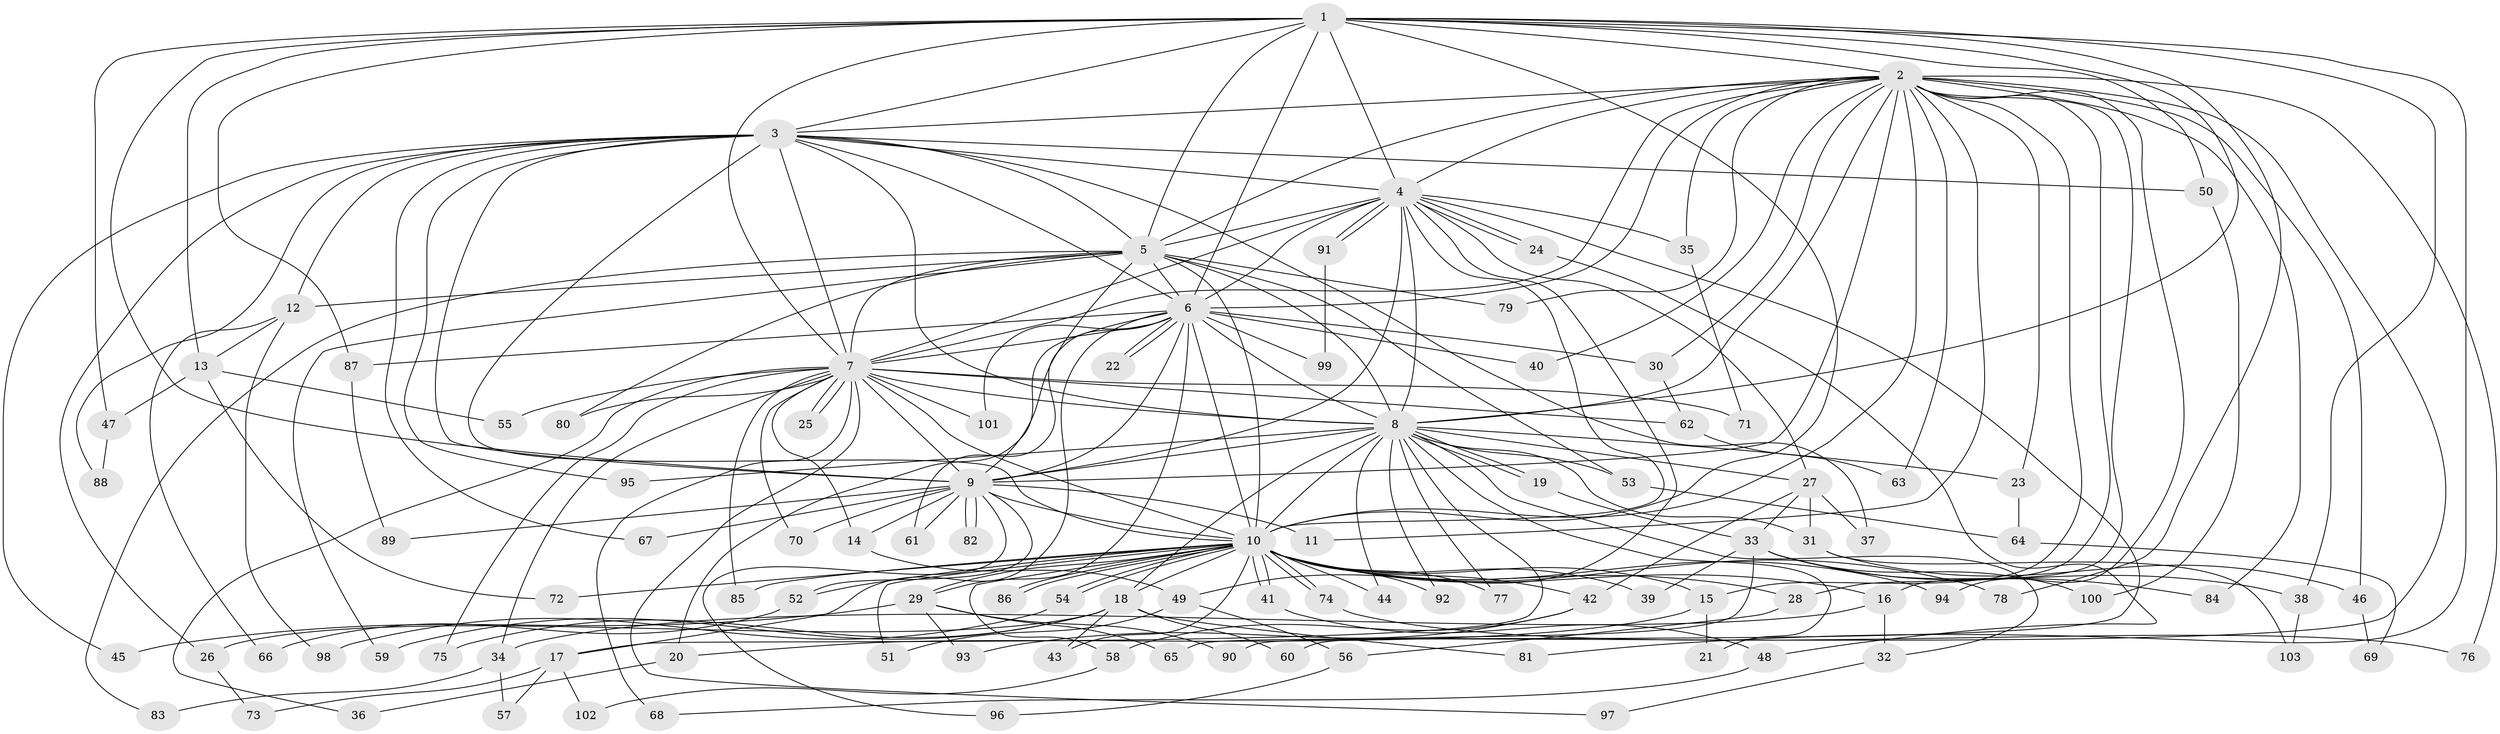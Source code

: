 // coarse degree distribution, {15: 0.01282051282051282, 22: 0.01282051282051282, 30: 0.01282051282051282, 16: 0.01282051282051282, 13: 0.01282051282051282, 17: 0.02564102564102564, 21: 0.01282051282051282, 34: 0.01282051282051282, 7: 0.038461538461538464, 5: 0.038461538461538464, 4: 0.038461538461538464, 8: 0.01282051282051282, 3: 0.2564102564102564, 2: 0.47435897435897434, 1: 0.01282051282051282, 6: 0.01282051282051282}
// Generated by graph-tools (version 1.1) at 2025/51/02/27/25 19:51:50]
// undirected, 103 vertices, 231 edges
graph export_dot {
graph [start="1"]
  node [color=gray90,style=filled];
  1;
  2;
  3;
  4;
  5;
  6;
  7;
  8;
  9;
  10;
  11;
  12;
  13;
  14;
  15;
  16;
  17;
  18;
  19;
  20;
  21;
  22;
  23;
  24;
  25;
  26;
  27;
  28;
  29;
  30;
  31;
  32;
  33;
  34;
  35;
  36;
  37;
  38;
  39;
  40;
  41;
  42;
  43;
  44;
  45;
  46;
  47;
  48;
  49;
  50;
  51;
  52;
  53;
  54;
  55;
  56;
  57;
  58;
  59;
  60;
  61;
  62;
  63;
  64;
  65;
  66;
  67;
  68;
  69;
  70;
  71;
  72;
  73;
  74;
  75;
  76;
  77;
  78;
  79;
  80;
  81;
  82;
  83;
  84;
  85;
  86;
  87;
  88;
  89;
  90;
  91;
  92;
  93;
  94;
  95;
  96;
  97;
  98;
  99;
  100;
  101;
  102;
  103;
  1 -- 2;
  1 -- 3;
  1 -- 4;
  1 -- 5;
  1 -- 6;
  1 -- 7;
  1 -- 8;
  1 -- 9;
  1 -- 10;
  1 -- 13;
  1 -- 38;
  1 -- 47;
  1 -- 50;
  1 -- 78;
  1 -- 81;
  1 -- 87;
  2 -- 3;
  2 -- 4;
  2 -- 5;
  2 -- 6;
  2 -- 7;
  2 -- 8;
  2 -- 9;
  2 -- 10;
  2 -- 11;
  2 -- 15;
  2 -- 16;
  2 -- 23;
  2 -- 28;
  2 -- 30;
  2 -- 35;
  2 -- 40;
  2 -- 46;
  2 -- 63;
  2 -- 76;
  2 -- 79;
  2 -- 84;
  2 -- 90;
  2 -- 94;
  3 -- 4;
  3 -- 5;
  3 -- 6;
  3 -- 7;
  3 -- 8;
  3 -- 9;
  3 -- 10;
  3 -- 12;
  3 -- 26;
  3 -- 37;
  3 -- 45;
  3 -- 50;
  3 -- 67;
  3 -- 88;
  3 -- 95;
  4 -- 5;
  4 -- 6;
  4 -- 7;
  4 -- 8;
  4 -- 9;
  4 -- 10;
  4 -- 24;
  4 -- 24;
  4 -- 27;
  4 -- 35;
  4 -- 49;
  4 -- 65;
  4 -- 91;
  4 -- 91;
  5 -- 6;
  5 -- 7;
  5 -- 8;
  5 -- 9;
  5 -- 10;
  5 -- 12;
  5 -- 53;
  5 -- 59;
  5 -- 79;
  5 -- 80;
  5 -- 83;
  6 -- 7;
  6 -- 8;
  6 -- 9;
  6 -- 10;
  6 -- 17;
  6 -- 20;
  6 -- 22;
  6 -- 22;
  6 -- 29;
  6 -- 30;
  6 -- 40;
  6 -- 61;
  6 -- 87;
  6 -- 99;
  6 -- 101;
  7 -- 8;
  7 -- 9;
  7 -- 10;
  7 -- 14;
  7 -- 25;
  7 -- 25;
  7 -- 34;
  7 -- 36;
  7 -- 55;
  7 -- 62;
  7 -- 68;
  7 -- 70;
  7 -- 71;
  7 -- 75;
  7 -- 80;
  7 -- 85;
  7 -- 97;
  7 -- 101;
  8 -- 9;
  8 -- 10;
  8 -- 17;
  8 -- 18;
  8 -- 19;
  8 -- 19;
  8 -- 21;
  8 -- 23;
  8 -- 27;
  8 -- 31;
  8 -- 32;
  8 -- 44;
  8 -- 53;
  8 -- 77;
  8 -- 92;
  8 -- 95;
  9 -- 10;
  9 -- 11;
  9 -- 14;
  9 -- 52;
  9 -- 61;
  9 -- 67;
  9 -- 70;
  9 -- 82;
  9 -- 82;
  9 -- 89;
  9 -- 96;
  10 -- 15;
  10 -- 16;
  10 -- 18;
  10 -- 28;
  10 -- 29;
  10 -- 39;
  10 -- 41;
  10 -- 41;
  10 -- 42;
  10 -- 43;
  10 -- 44;
  10 -- 51;
  10 -- 52;
  10 -- 54;
  10 -- 54;
  10 -- 58;
  10 -- 72;
  10 -- 74;
  10 -- 74;
  10 -- 77;
  10 -- 78;
  10 -- 85;
  10 -- 86;
  10 -- 86;
  10 -- 92;
  10 -- 94;
  12 -- 13;
  12 -- 66;
  12 -- 98;
  13 -- 47;
  13 -- 55;
  13 -- 72;
  14 -- 49;
  15 -- 20;
  15 -- 21;
  16 -- 32;
  16 -- 34;
  17 -- 57;
  17 -- 73;
  17 -- 102;
  18 -- 26;
  18 -- 43;
  18 -- 59;
  18 -- 60;
  18 -- 75;
  18 -- 81;
  19 -- 33;
  20 -- 36;
  23 -- 64;
  24 -- 48;
  26 -- 73;
  27 -- 31;
  27 -- 33;
  27 -- 37;
  27 -- 42;
  28 -- 56;
  29 -- 45;
  29 -- 65;
  29 -- 90;
  29 -- 93;
  30 -- 62;
  31 -- 46;
  31 -- 103;
  32 -- 97;
  33 -- 38;
  33 -- 39;
  33 -- 60;
  33 -- 84;
  33 -- 100;
  34 -- 57;
  34 -- 83;
  35 -- 71;
  38 -- 103;
  41 -- 48;
  42 -- 58;
  42 -- 93;
  46 -- 69;
  47 -- 88;
  48 -- 68;
  49 -- 51;
  49 -- 56;
  50 -- 100;
  52 -- 66;
  53 -- 64;
  54 -- 98;
  56 -- 96;
  58 -- 102;
  62 -- 63;
  64 -- 69;
  74 -- 76;
  87 -- 89;
  91 -- 99;
}
